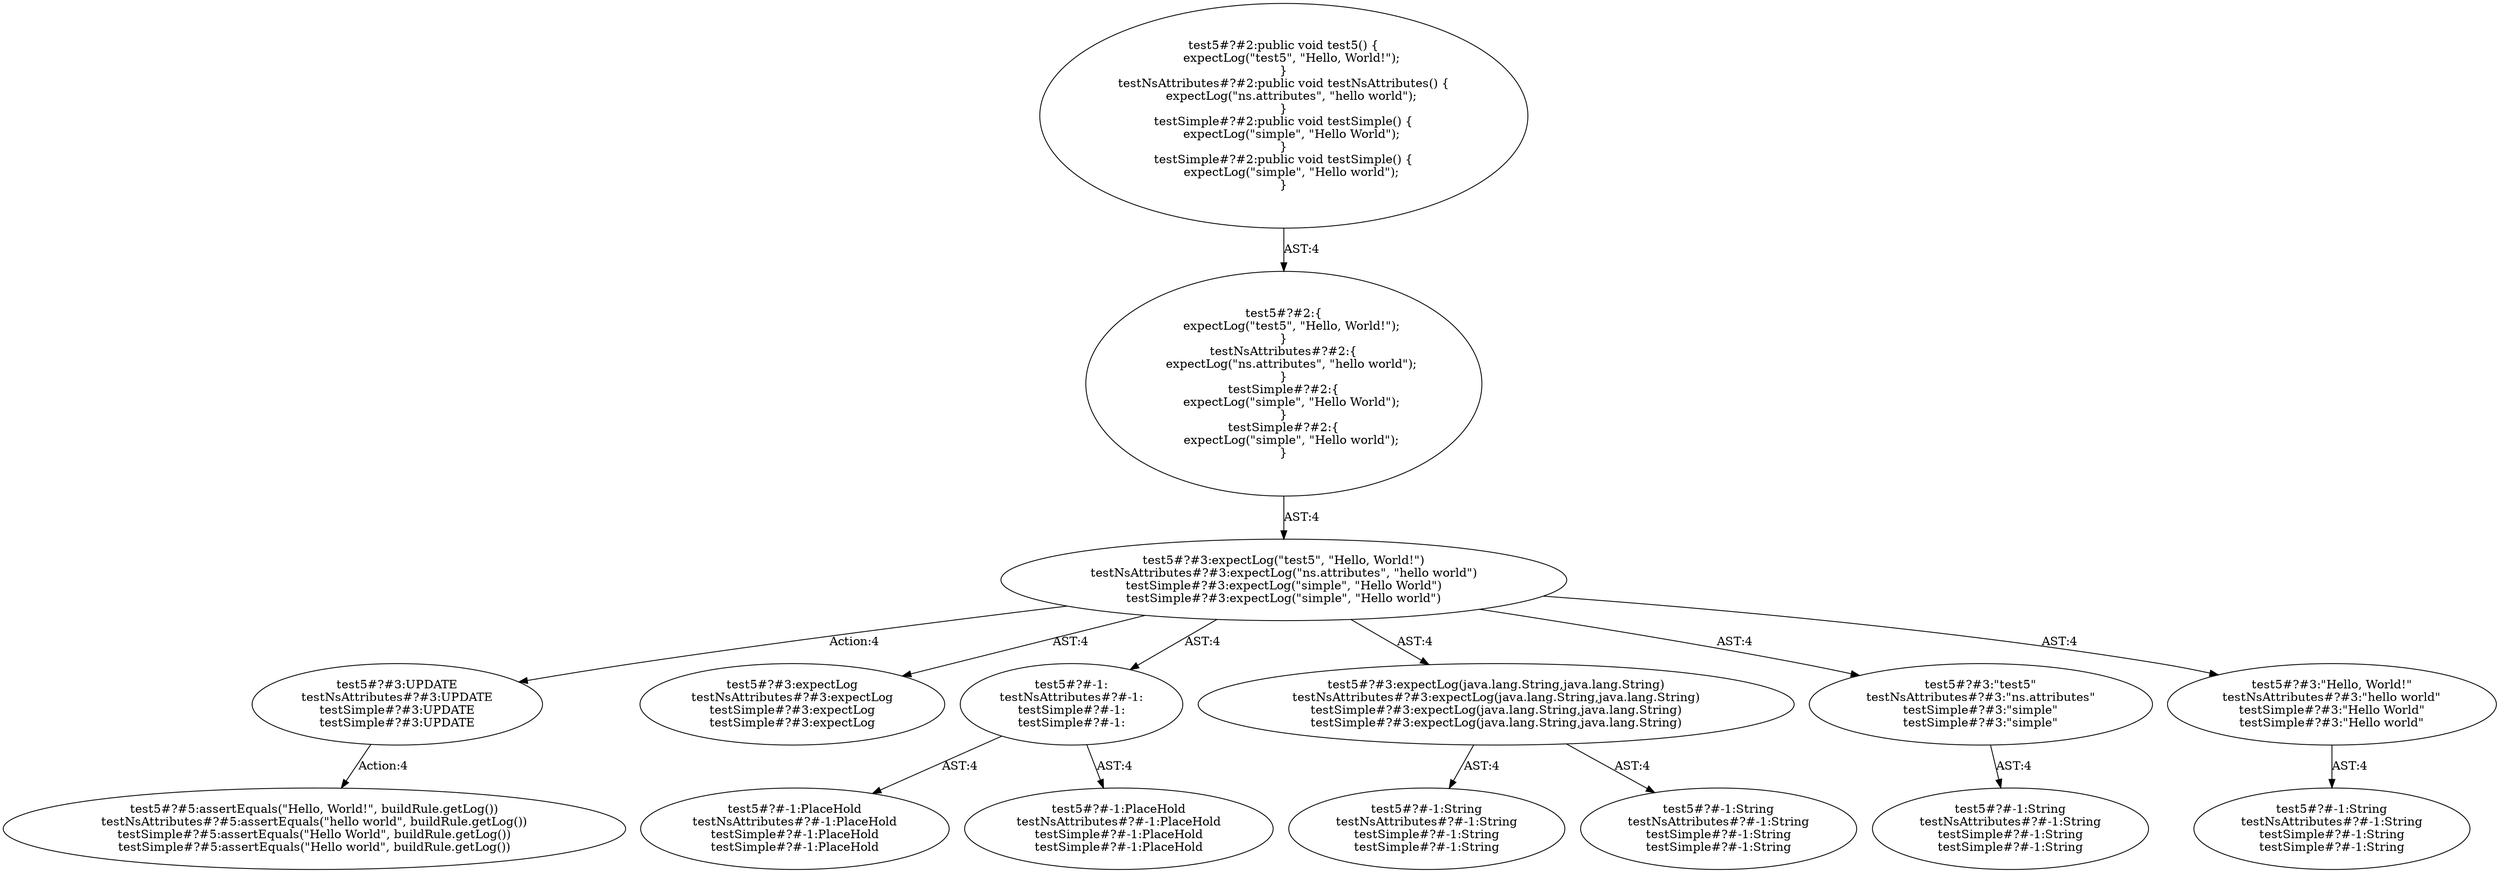 digraph "Pattern" {
0 [label="test5#?#3:UPDATE
testNsAttributes#?#3:UPDATE
testSimple#?#3:UPDATE
testSimple#?#3:UPDATE" shape=ellipse]
1 [label="test5#?#3:expectLog(\"test5\", \"Hello, World!\")
testNsAttributes#?#3:expectLog(\"ns.attributes\", \"hello world\")
testSimple#?#3:expectLog(\"simple\", \"Hello World\")
testSimple#?#3:expectLog(\"simple\", \"Hello world\")" shape=ellipse]
2 [label="test5#?#2:\{
    expectLog(\"test5\", \"Hello, World!\");
\}
testNsAttributes#?#2:\{
    expectLog(\"ns.attributes\", \"hello world\");
\}
testSimple#?#2:\{
    expectLog(\"simple\", \"Hello World\");
\}
testSimple#?#2:\{
    expectLog(\"simple\", \"Hello world\");
\}" shape=ellipse]
3 [label="test5#?#2:public void test5() \{
    expectLog(\"test5\", \"Hello, World!\");
\}
testNsAttributes#?#2:public void testNsAttributes() \{
    expectLog(\"ns.attributes\", \"hello world\");
\}
testSimple#?#2:public void testSimple() \{
    expectLog(\"simple\", \"Hello World\");
\}
testSimple#?#2:public void testSimple() \{
    expectLog(\"simple\", \"Hello world\");
\}" shape=ellipse]
4 [label="test5#?#3:expectLog
testNsAttributes#?#3:expectLog
testSimple#?#3:expectLog
testSimple#?#3:expectLog" shape=ellipse]
5 [label="test5#?#-1:
testNsAttributes#?#-1:
testSimple#?#-1:
testSimple#?#-1:" shape=ellipse]
6 [label="test5#?#-1:PlaceHold
testNsAttributes#?#-1:PlaceHold
testSimple#?#-1:PlaceHold
testSimple#?#-1:PlaceHold" shape=ellipse]
7 [label="test5#?#-1:PlaceHold
testNsAttributes#?#-1:PlaceHold
testSimple#?#-1:PlaceHold
testSimple#?#-1:PlaceHold" shape=ellipse]
8 [label="test5#?#3:expectLog(java.lang.String,java.lang.String)
testNsAttributes#?#3:expectLog(java.lang.String,java.lang.String)
testSimple#?#3:expectLog(java.lang.String,java.lang.String)
testSimple#?#3:expectLog(java.lang.String,java.lang.String)" shape=ellipse]
9 [label="test5#?#-1:String
testNsAttributes#?#-1:String
testSimple#?#-1:String
testSimple#?#-1:String" shape=ellipse]
10 [label="test5#?#-1:String
testNsAttributes#?#-1:String
testSimple#?#-1:String
testSimple#?#-1:String" shape=ellipse]
11 [label="test5#?#3:\"test5\"
testNsAttributes#?#3:\"ns.attributes\"
testSimple#?#3:\"simple\"
testSimple#?#3:\"simple\"" shape=ellipse]
12 [label="test5#?#-1:String
testNsAttributes#?#-1:String
testSimple#?#-1:String
testSimple#?#-1:String" shape=ellipse]
13 [label="test5#?#3:\"Hello, World!\"
testNsAttributes#?#3:\"hello world\"
testSimple#?#3:\"Hello World\"
testSimple#?#3:\"Hello world\"" shape=ellipse]
14 [label="test5#?#-1:String
testNsAttributes#?#-1:String
testSimple#?#-1:String
testSimple#?#-1:String" shape=ellipse]
15 [label="test5#?#5:assertEquals(\"Hello, World!\", buildRule.getLog())
testNsAttributes#?#5:assertEquals(\"hello world\", buildRule.getLog())
testSimple#?#5:assertEquals(\"Hello World\", buildRule.getLog())
testSimple#?#5:assertEquals(\"Hello world\", buildRule.getLog())" shape=ellipse]
0 -> 15 [label="Action:4"];
1 -> 0 [label="Action:4"];
1 -> 4 [label="AST:4"];
1 -> 5 [label="AST:4"];
1 -> 8 [label="AST:4"];
1 -> 11 [label="AST:4"];
1 -> 13 [label="AST:4"];
2 -> 1 [label="AST:4"];
3 -> 2 [label="AST:4"];
5 -> 6 [label="AST:4"];
5 -> 7 [label="AST:4"];
8 -> 9 [label="AST:4"];
8 -> 10 [label="AST:4"];
11 -> 12 [label="AST:4"];
13 -> 14 [label="AST:4"];
}